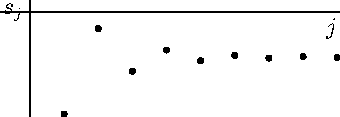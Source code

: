 import graph;
import geometry;

size(6cm,6cm);
real absf(int i) {
  return 10/2**i;
}
real f(int i) {
  if (i % 2 == 0) {
    return absf(i);
  }
  else {
    return -absf(i);
  }
}

xaxis("$j$");
yaxis("$s_j$");

real last = 2;
for (int i = 1; i<10; ++i) {
  //write(last);
  last += f(i);
  dot((i,last));
}

